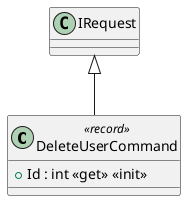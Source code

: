 @startuml
class DeleteUserCommand <<record>> {
    + Id : int <<get>> <<init>>
}
IRequest <|-- DeleteUserCommand
@enduml
